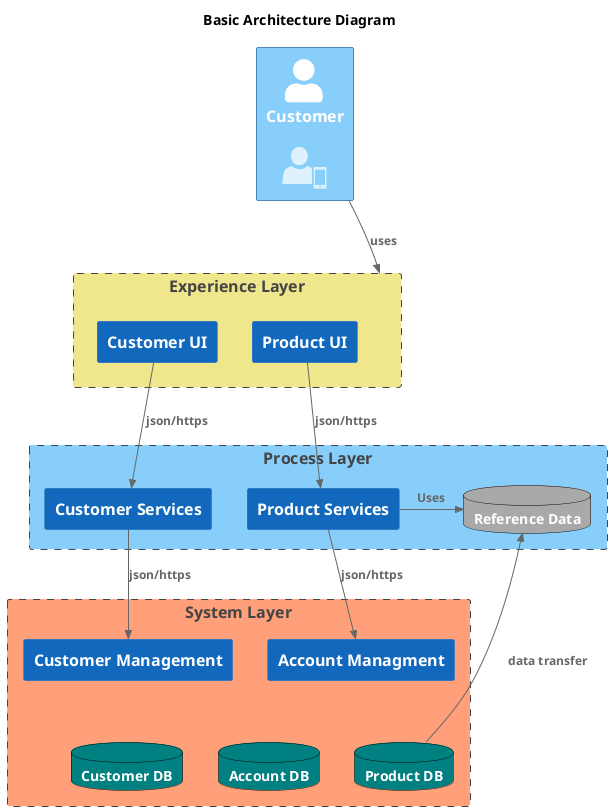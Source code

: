 /' Basic Asynchronous Flow Sequence Diagram '/
@startuml

!include <c4/C4_Component.puml>  

!include <office/Users/mobile_user.puml>

skinparam database {
    BorderColor #Black
    FontColor #White
    FontStyle bold
}

' hide the spot
hide stereotype

title Basic Architecture Diagram

Person(customer, Customer, "<$mobile_user>") #LightSkyBlue

Boundary(experience, "Experience Layer") #khaki {
    System(e_customer, "Customer UI")
    System(e_product, "Product UI")
}

Boundary(process, "Process Layer") #LightSkyBlue {
    System(p_customer, "Customer Services")
    System(p_product, "Product Services")
    database "Reference Data" as ref_db #DarkGray
} 

Boundary(system, "System Layer") #LightSalmon {
    System(s_customer, "Customer Management")
    System(s_product, "Account Managment")
    database "Customer DB" as cus_db #Teal
    database "Account DB" as acc_db #Teal
    database "Product DB" as pdt_db #Teal
} 


Lay_D(customer, e_customer)
Lay_D(customer, e_product)
Rel_U(customer, experience, "uses")

Rel_D(e_customer, p_customer, "json/https")
Rel_D(e_product, p_product, "json/https")
Rel_R(p_product, ref_db, "Uses")

Rel_D(p_customer, s_customer, "json/https")
Rel_D(p_product, s_product, "json/https")

Lay_D(s_customer, cus_db)
Lay_D(s_product, acc_db)
Lay_D(s_product, pdt_db)

Rel_U(pdt_db, ref_db, "data transfer")


@enduml

